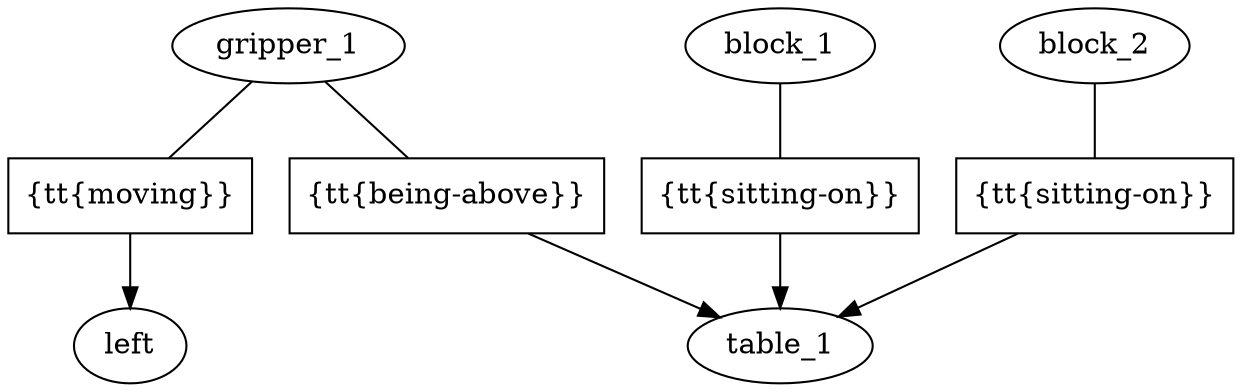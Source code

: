 digraph G {
  
  node [fillcolor = white, color = "#000000", style = filled];
  edge [color = "#000000"];
  
  gripper_1 [texlbl = "{\tt{Gripper-1}}"];
  block_1   [texlbl = "{\tt{Block-1}}"];
  block_2   [texlbl = "{\tt{Block-2}}"];
  table_1   [texlbl = "{\tt{Table-1}}"];
  left      [texlbl = "{\tt{left}}"];
  
  gripper_1_being_above_table_1 [shape=box,style=filled,label="{\tt{being-above}}"];
  gripper_1 -> gripper_1_being_above_table_1 [arrowhead=none];
  gripper_1_being_above_table_1 -> table_1;
  
  gripper_1_moving_left [shape=box,style=filled,label="{\tt{moving}}"];
  gripper_1 -> gripper_1_moving_left [arrowhead=none];
  gripper_1_moving_left -> left;
  
  block_1_sitting_on_table_1 [shape=box,style=filled,label="{\tt{sitting-on}}"];
  block_1 -> block_1_sitting_on_table_1 [arrowhead=none];
  block_1_sitting_on_table_1 -> table_1;
  
  block_2_sitting_on_table_1 [shape=box,style=filled,label="{\tt{sitting-on}}"];
  block_2 -> block_2_sitting_on_table_1 [arrowhead=none];
  block_2_sitting_on_table_1 -> table_1;
  
}
